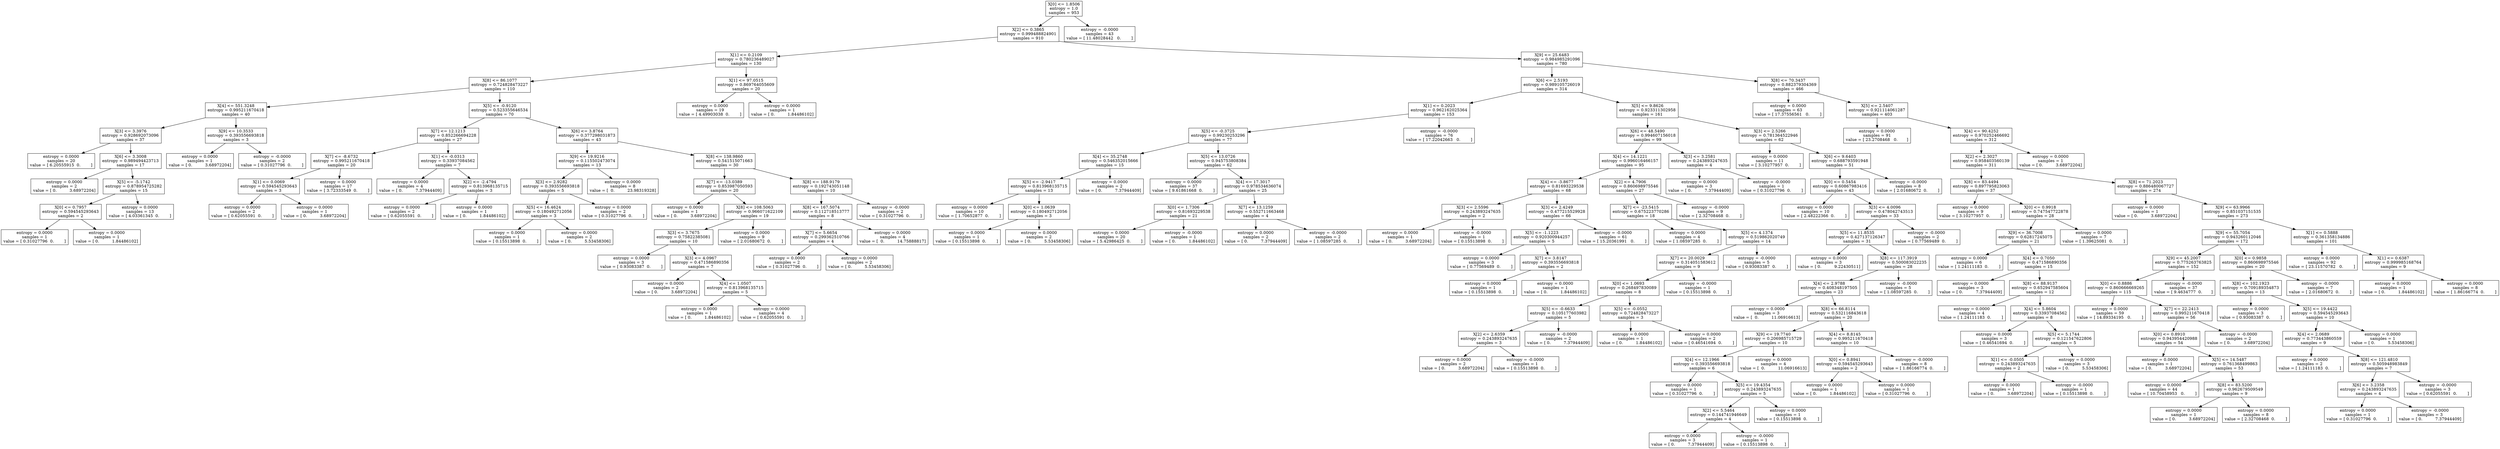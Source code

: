 digraph Tree {
0 [label="X[0] <= 1.8506\nentropy = 1.0\nsamples = 953", shape="box"] ;
1 [label="X[2] <= 0.3865\nentropy = 0.999488824901\nsamples = 910", shape="box"] ;
0 -> 1 ;
2 [label="X[1] <= 0.2109\nentropy = 0.780236489027\nsamples = 130", shape="box"] ;
1 -> 2 ;
3 [label="X[8] <= 86.1077\nentropy = 0.724828473227\nsamples = 110", shape="box"] ;
2 -> 3 ;
4 [label="X[4] <= 551.3248\nentropy = 0.995211670418\nsamples = 40", shape="box"] ;
3 -> 4 ;
5 [label="X[3] <= 3.3976\nentropy = 0.928692073096\nsamples = 37", shape="box"] ;
4 -> 5 ;
6 [label="entropy = 0.0000\nsamples = 20\nvalue = [ 6.20555915  0.        ]", shape="box"] ;
5 -> 6 ;
7 [label="X[6] <= 3.3008\nentropy = 0.989494423713\nsamples = 17", shape="box"] ;
5 -> 7 ;
8 [label="entropy = 0.0000\nsamples = 2\nvalue = [ 0.          3.68972204]", shape="box"] ;
7 -> 8 ;
9 [label="X[5] <= -5.1742\nentropy = 0.878954725282\nsamples = 15", shape="box"] ;
7 -> 9 ;
10 [label="X[0] <= 0.7957\nentropy = 0.594545293643\nsamples = 2", shape="box"] ;
9 -> 10 ;
11 [label="entropy = 0.0000\nsamples = 1\nvalue = [ 0.31027796  0.        ]", shape="box"] ;
10 -> 11 ;
12 [label="entropy = 0.0000\nsamples = 1\nvalue = [ 0.          1.84486102]", shape="box"] ;
10 -> 12 ;
13 [label="entropy = 0.0000\nsamples = 13\nvalue = [ 4.03361345  0.        ]", shape="box"] ;
9 -> 13 ;
14 [label="X[9] <= 10.3533\nentropy = 0.393556693818\nsamples = 3", shape="box"] ;
4 -> 14 ;
15 [label="entropy = 0.0000\nsamples = 1\nvalue = [ 0.          3.68972204]", shape="box"] ;
14 -> 15 ;
16 [label="entropy = -0.0000\nsamples = 2\nvalue = [ 0.31027796  0.        ]", shape="box"] ;
14 -> 16 ;
17 [label="X[5] <= -0.9120\nentropy = 0.523355646534\nsamples = 70", shape="box"] ;
3 -> 17 ;
18 [label="X[7] <= 12.1213\nentropy = 0.852266694228\nsamples = 27", shape="box"] ;
17 -> 18 ;
19 [label="X[7] <= -8.6732\nentropy = 0.995211670418\nsamples = 20", shape="box"] ;
18 -> 19 ;
20 [label="X[1] <= 0.0069\nentropy = 0.594545293643\nsamples = 3", shape="box"] ;
19 -> 20 ;
21 [label="entropy = 0.0000\nsamples = 2\nvalue = [ 0.62055591  0.        ]", shape="box"] ;
20 -> 21 ;
22 [label="entropy = 0.0000\nsamples = 1\nvalue = [ 0.          3.68972204]", shape="box"] ;
20 -> 22 ;
23 [label="entropy = 0.0000\nsamples = 17\nvalue = [ 3.72333549  0.        ]", shape="box"] ;
19 -> 23 ;
24 [label="X[1] <= -0.0313\nentropy = 0.33937084562\nsamples = 7", shape="box"] ;
18 -> 24 ;
25 [label="entropy = 0.0000\nsamples = 4\nvalue = [ 0.          7.37944409]", shape="box"] ;
24 -> 25 ;
26 [label="X[2] <= -2.4794\nentropy = 0.813968135715\nsamples = 3", shape="box"] ;
24 -> 26 ;
27 [label="entropy = 0.0000\nsamples = 2\nvalue = [ 0.62055591  0.        ]", shape="box"] ;
26 -> 27 ;
28 [label="entropy = 0.0000\nsamples = 1\nvalue = [ 0.          1.84486102]", shape="box"] ;
26 -> 28 ;
29 [label="X[6] <= 3.8764\nentropy = 0.377298031873\nsamples = 43", shape="box"] ;
17 -> 29 ;
30 [label="X[9] <= 19.9216\nentropy = 0.115502473074\nsamples = 13", shape="box"] ;
29 -> 30 ;
31 [label="X[3] <= 2.9282\nentropy = 0.393556693818\nsamples = 5", shape="box"] ;
30 -> 31 ;
32 [label="X[5] <= 16.4624\nentropy = 0.180492712056\nsamples = 3", shape="box"] ;
31 -> 32 ;
33 [label="entropy = 0.0000\nsamples = 1\nvalue = [ 0.15513898  0.        ]", shape="box"] ;
32 -> 33 ;
34 [label="entropy = 0.0000\nsamples = 2\nvalue = [ 0.          5.53458306]", shape="box"] ;
32 -> 34 ;
35 [label="entropy = 0.0000\nsamples = 2\nvalue = [ 0.31027796  0.        ]", shape="box"] ;
31 -> 35 ;
36 [label="entropy = 0.0000\nsamples = 8\nvalue = [  0.          23.98319328]", shape="box"] ;
30 -> 36 ;
37 [label="X[8] <= 138.9860\nentropy = 0.541515071663\nsamples = 30", shape="box"] ;
29 -> 37 ;
38 [label="X[7] <= -13.0389\nentropy = 0.853987050593\nsamples = 20", shape="box"] ;
37 -> 38 ;
39 [label="entropy = 0.0000\nsamples = 1\nvalue = [ 0.          3.68972204]", shape="box"] ;
38 -> 39 ;
40 [label="X[8] <= 108.5063\nentropy = 0.966071622109\nsamples = 19", shape="box"] ;
38 -> 40 ;
41 [label="X[3] <= 3.7675\nentropy = 0.75822385081\nsamples = 10", shape="box"] ;
40 -> 41 ;
42 [label="entropy = 0.0000\nsamples = 3\nvalue = [ 0.93083387  0.        ]", shape="box"] ;
41 -> 42 ;
43 [label="X[3] <= 4.0967\nentropy = 0.471586890356\nsamples = 7", shape="box"] ;
41 -> 43 ;
44 [label="entropy = 0.0000\nsamples = 2\nvalue = [ 0.          3.68972204]", shape="box"] ;
43 -> 44 ;
45 [label="X[4] <= 1.0507\nentropy = 0.813968135715\nsamples = 5", shape="box"] ;
43 -> 45 ;
46 [label="entropy = 0.0000\nsamples = 1\nvalue = [ 0.          1.84486102]", shape="box"] ;
45 -> 46 ;
47 [label="entropy = 0.0000\nsamples = 4\nvalue = [ 0.62055591  0.        ]", shape="box"] ;
45 -> 47 ;
48 [label="entropy = 0.0000\nsamples = 9\nvalue = [ 2.01680672  0.        ]", shape="box"] ;
40 -> 48 ;
49 [label="X[8] <= 188.9179\nentropy = 0.192743051148\nsamples = 10", shape="box"] ;
37 -> 49 ;
50 [label="X[8] <= 167.5074\nentropy = 0.112718513777\nsamples = 8", shape="box"] ;
49 -> 50 ;
51 [label="X[7] <= 5.6654\nentropy = 0.299362510766\nsamples = 4", shape="box"] ;
50 -> 51 ;
52 [label="entropy = 0.0000\nsamples = 2\nvalue = [ 0.31027796  0.        ]", shape="box"] ;
51 -> 52 ;
53 [label="entropy = 0.0000\nsamples = 2\nvalue = [ 0.          5.53458306]", shape="box"] ;
51 -> 53 ;
54 [label="entropy = 0.0000\nsamples = 4\nvalue = [  0.          14.75888817]", shape="box"] ;
50 -> 54 ;
55 [label="entropy = -0.0000\nsamples = 2\nvalue = [ 0.31027796  0.        ]", shape="box"] ;
49 -> 55 ;
56 [label="X[1] <= 97.0515\nentropy = 0.869764055609\nsamples = 20", shape="box"] ;
2 -> 56 ;
57 [label="entropy = 0.0000\nsamples = 19\nvalue = [ 4.49903038  0.        ]", shape="box"] ;
56 -> 57 ;
58 [label="entropy = 0.0000\nsamples = 1\nvalue = [ 0.          1.84486102]", shape="box"] ;
56 -> 58 ;
59 [label="X[9] <= 25.6483\nentropy = 0.984985291096\nsamples = 780", shape="box"] ;
1 -> 59 ;
60 [label="X[6] <= 2.5193\nentropy = 0.989105726019\nsamples = 314", shape="box"] ;
59 -> 60 ;
61 [label="X[1] <= 0.2023\nentropy = 0.962162025364\nsamples = 153", shape="box"] ;
60 -> 61 ;
62 [label="X[5] <= -0.3725\nentropy = 0.99230253296\nsamples = 77", shape="box"] ;
61 -> 62 ;
63 [label="X[4] <= 35.2748\nentropy = 0.546352015666\nsamples = 15", shape="box"] ;
62 -> 63 ;
64 [label="X[5] <= -2.9417\nentropy = 0.813968135715\nsamples = 13", shape="box"] ;
63 -> 64 ;
65 [label="entropy = 0.0000\nsamples = 10\nvalue = [ 1.70652877  0.        ]", shape="box"] ;
64 -> 65 ;
66 [label="X[0] <= 1.0639\nentropy = 0.180492712056\nsamples = 3", shape="box"] ;
64 -> 66 ;
67 [label="entropy = 0.0000\nsamples = 1\nvalue = [ 0.15513898  0.        ]", shape="box"] ;
66 -> 67 ;
68 [label="entropy = 0.0000\nsamples = 2\nvalue = [ 0.          5.53458306]", shape="box"] ;
66 -> 68 ;
69 [label="entropy = 0.0000\nsamples = 2\nvalue = [ 0.          7.37944409]", shape="box"] ;
63 -> 69 ;
70 [label="X[5] <= 13.0726\nentropy = 0.945753808384\nsamples = 62", shape="box"] ;
62 -> 70 ;
71 [label="entropy = 0.0000\nsamples = 37\nvalue = [ 9.61861668  0.        ]", shape="box"] ;
70 -> 71 ;
72 [label="X[4] <= 17.3017\nentropy = 0.978534636074\nsamples = 25", shape="box"] ;
70 -> 72 ;
73 [label="X[0] <= 1.7306\nentropy = 0.81693229538\nsamples = 21", shape="box"] ;
72 -> 73 ;
74 [label="entropy = 0.0000\nsamples = 20\nvalue = [ 5.42986425  0.        ]", shape="box"] ;
73 -> 74 ;
75 [label="entropy = -0.0000\nsamples = 1\nvalue = [ 0.          1.84486102]", shape="box"] ;
73 -> 75 ;
76 [label="X[7] <= 13.1259\nentropy = 0.552711663468\nsamples = 4", shape="box"] ;
72 -> 76 ;
77 [label="entropy = 0.0000\nsamples = 2\nvalue = [ 0.          7.37944409]", shape="box"] ;
76 -> 77 ;
78 [label="entropy = -0.0000\nsamples = 2\nvalue = [ 1.08597285  0.        ]", shape="box"] ;
76 -> 78 ;
79 [label="entropy = -0.0000\nsamples = 76\nvalue = [ 17.22042663   0.        ]", shape="box"] ;
61 -> 79 ;
80 [label="X[5] <= 9.8626\nentropy = 0.923311302958\nsamples = 161", shape="box"] ;
60 -> 80 ;
81 [label="X[6] <= 48.5490\nentropy = 0.994607156018\nsamples = 99", shape="box"] ;
80 -> 81 ;
82 [label="X[4] <= 14.1221\nentropy = 0.996016466157\nsamples = 95", shape="box"] ;
81 -> 82 ;
83 [label="X[4] <= -3.8677\nentropy = 0.81693229538\nsamples = 68", shape="box"] ;
82 -> 83 ;
84 [label="X[3] <= 2.5596\nentropy = 0.243893247635\nsamples = 2", shape="box"] ;
83 -> 84 ;
85 [label="entropy = 0.0000\nsamples = 1\nvalue = [ 0.          3.68972204]", shape="box"] ;
84 -> 85 ;
86 [label="entropy = -0.0000\nsamples = 1\nvalue = [ 0.15513898  0.        ]", shape="box"] ;
84 -> 86 ;
87 [label="X[3] <= 2.4249\nentropy = 0.477215529928\nsamples = 66", shape="box"] ;
83 -> 87 ;
88 [label="X[5] <= -1.1223\nentropy = 0.920300944257\nsamples = 5", shape="box"] ;
87 -> 88 ;
89 [label="entropy = 0.0000\nsamples = 3\nvalue = [ 0.77569489  0.        ]", shape="box"] ;
88 -> 89 ;
90 [label="X[7] <= 3.8147\nentropy = 0.393556693818\nsamples = 2", shape="box"] ;
88 -> 90 ;
91 [label="entropy = 0.0000\nsamples = 1\nvalue = [ 0.15513898  0.        ]", shape="box"] ;
90 -> 91 ;
92 [label="entropy = 0.0000\nsamples = 1\nvalue = [ 0.          1.84486102]", shape="box"] ;
90 -> 92 ;
93 [label="entropy = -0.0000\nsamples = 61\nvalue = [ 15.20361991   0.        ]", shape="box"] ;
87 -> 93 ;
94 [label="X[2] <= 4.7906\nentropy = 0.860698975546\nsamples = 27", shape="box"] ;
82 -> 94 ;
95 [label="X[7] <= -23.5415\nentropy = 0.675223770286\nsamples = 18", shape="box"] ;
94 -> 95 ;
96 [label="entropy = 0.0000\nsamples = 4\nvalue = [ 1.08597285  0.        ]", shape="box"] ;
95 -> 96 ;
97 [label="X[5] <= 4.1374\nentropy = 0.519862020749\nsamples = 14", shape="box"] ;
95 -> 97 ;
98 [label="X[7] <= 20.0029\nentropy = 0.314051583612\nsamples = 9", shape="box"] ;
97 -> 98 ;
99 [label="X[0] <= 1.0693\nentropy = 0.268497830089\nsamples = 8", shape="box"] ;
98 -> 99 ;
100 [label="X[5] <= -0.6633\nentropy = 0.105177603982\nsamples = 5", shape="box"] ;
99 -> 100 ;
101 [label="X[2] <= 2.6359\nentropy = 0.243893247635\nsamples = 3", shape="box"] ;
100 -> 101 ;
102 [label="entropy = 0.0000\nsamples = 2\nvalue = [ 0.          3.68972204]", shape="box"] ;
101 -> 102 ;
103 [label="entropy = -0.0000\nsamples = 1\nvalue = [ 0.15513898  0.        ]", shape="box"] ;
101 -> 103 ;
104 [label="entropy = -0.0000\nsamples = 2\nvalue = [ 0.          7.37944409]", shape="box"] ;
100 -> 104 ;
105 [label="X[5] <= -0.0552\nentropy = 0.724828473227\nsamples = 3", shape="box"] ;
99 -> 105 ;
106 [label="entropy = 0.0000\nsamples = 1\nvalue = [ 0.          1.84486102]", shape="box"] ;
105 -> 106 ;
107 [label="entropy = 0.0000\nsamples = 2\nvalue = [ 0.46541694  0.        ]", shape="box"] ;
105 -> 107 ;
108 [label="entropy = -0.0000\nsamples = 1\nvalue = [ 0.15513898  0.        ]", shape="box"] ;
98 -> 108 ;
109 [label="entropy = -0.0000\nsamples = 5\nvalue = [ 0.93083387  0.        ]", shape="box"] ;
97 -> 109 ;
110 [label="entropy = -0.0000\nsamples = 9\nvalue = [ 2.32708468  0.        ]", shape="box"] ;
94 -> 110 ;
111 [label="X[3] <= 3.2581\nentropy = 0.243893247635\nsamples = 4", shape="box"] ;
81 -> 111 ;
112 [label="entropy = 0.0000\nsamples = 3\nvalue = [ 0.          7.37944409]", shape="box"] ;
111 -> 112 ;
113 [label="entropy = -0.0000\nsamples = 1\nvalue = [ 0.31027796  0.        ]", shape="box"] ;
111 -> 113 ;
114 [label="X[3] <= 2.5266\nentropy = 0.781364522946\nsamples = 62", shape="box"] ;
80 -> 114 ;
115 [label="entropy = 0.0000\nsamples = 11\nvalue = [ 3.10277957  0.        ]", shape="box"] ;
114 -> 115 ;
116 [label="X[6] <= 9.6403\nentropy = 0.688793591948\nsamples = 51", shape="box"] ;
114 -> 116 ;
117 [label="X[0] <= 0.5454\nentropy = 0.60867983416\nsamples = 43", shape="box"] ;
116 -> 117 ;
118 [label="entropy = 0.0000\nsamples = 10\nvalue = [ 2.48222366  0.        ]", shape="box"] ;
117 -> 118 ;
119 [label="X[3] <= 4.0096\nentropy = 0.478042743513\nsamples = 33", shape="box"] ;
117 -> 119 ;
120 [label="X[5] <= 11.8535\nentropy = 0.427137126347\nsamples = 31", shape="box"] ;
119 -> 120 ;
121 [label="entropy = 0.0000\nsamples = 3\nvalue = [ 0.          9.22430511]", shape="box"] ;
120 -> 121 ;
122 [label="X[8] <= 117.3919\nentropy = 0.500083022235\nsamples = 28", shape="box"] ;
120 -> 122 ;
123 [label="X[4] <= 2.9788\nentropy = 0.408348197505\nsamples = 23", shape="box"] ;
122 -> 123 ;
124 [label="entropy = 0.0000\nsamples = 3\nvalue = [  0.          11.06916613]", shape="box"] ;
123 -> 124 ;
125 [label="X[8] <= 66.8114\nentropy = 0.532116843618\nsamples = 20", shape="box"] ;
123 -> 125 ;
126 [label="X[9] <= 19.7740\nentropy = 0.206985715729\nsamples = 10", shape="box"] ;
125 -> 126 ;
127 [label="X[4] <= 12.1966\nentropy = 0.393556693818\nsamples = 6", shape="box"] ;
126 -> 127 ;
128 [label="entropy = 0.0000\nsamples = 1\nvalue = [ 0.31027796  0.        ]", shape="box"] ;
127 -> 128 ;
129 [label="X[5] <= 19.4354\nentropy = 0.243893247635\nsamples = 5", shape="box"] ;
127 -> 129 ;
130 [label="X[2] <= 5.5464\nentropy = 0.144741946649\nsamples = 4", shape="box"] ;
129 -> 130 ;
131 [label="entropy = 0.0000\nsamples = 3\nvalue = [ 0.          7.37944409]", shape="box"] ;
130 -> 131 ;
132 [label="entropy = -0.0000\nsamples = 1\nvalue = [ 0.15513898  0.        ]", shape="box"] ;
130 -> 132 ;
133 [label="entropy = 0.0000\nsamples = 1\nvalue = [ 0.15513898  0.        ]", shape="box"] ;
129 -> 133 ;
134 [label="entropy = 0.0000\nsamples = 4\nvalue = [  0.          11.06916613]", shape="box"] ;
126 -> 134 ;
135 [label="X[4] <= 8.8145\nentropy = 0.995211670418\nsamples = 10", shape="box"] ;
125 -> 135 ;
136 [label="X[0] <= 0.8941\nentropy = 0.594545293643\nsamples = 2", shape="box"] ;
135 -> 136 ;
137 [label="entropy = 0.0000\nsamples = 1\nvalue = [ 0.          1.84486102]", shape="box"] ;
136 -> 137 ;
138 [label="entropy = 0.0000\nsamples = 1\nvalue = [ 0.31027796  0.        ]", shape="box"] ;
136 -> 138 ;
139 [label="entropy = -0.0000\nsamples = 8\nvalue = [ 1.86166774  0.        ]", shape="box"] ;
135 -> 139 ;
140 [label="entropy = -0.0000\nsamples = 5\nvalue = [ 1.08597285  0.        ]", shape="box"] ;
122 -> 140 ;
141 [label="entropy = -0.0000\nsamples = 2\nvalue = [ 0.77569489  0.        ]", shape="box"] ;
119 -> 141 ;
142 [label="entropy = -0.0000\nsamples = 8\nvalue = [ 2.01680672  0.        ]", shape="box"] ;
116 -> 142 ;
143 [label="X[8] <= 70.3437\nentropy = 0.882379304369\nsamples = 466", shape="box"] ;
59 -> 143 ;
144 [label="entropy = 0.0000\nsamples = 63\nvalue = [ 17.37556561   0.        ]", shape="box"] ;
143 -> 144 ;
145 [label="X[5] <= 2.5407\nentropy = 0.921114061287\nsamples = 403", shape="box"] ;
143 -> 145 ;
146 [label="entropy = 0.0000\nsamples = 91\nvalue = [ 23.2708468   0.       ]", shape="box"] ;
145 -> 146 ;
147 [label="X[4] <= 90.4252\nentropy = 0.970252466692\nsamples = 312", shape="box"] ;
145 -> 147 ;
148 [label="X[2] <= 2.3027\nentropy = 0.958403560139\nsamples = 311", shape="box"] ;
147 -> 148 ;
149 [label="X[8] <= 83.4494\nentropy = 0.897795823063\nsamples = 37", shape="box"] ;
148 -> 149 ;
150 [label="entropy = 0.0000\nsamples = 9\nvalue = [ 3.10277957  0.        ]", shape="box"] ;
149 -> 150 ;
151 [label="X[0] <= 0.9918\nentropy = 0.747547722878\nsamples = 28", shape="box"] ;
149 -> 151 ;
152 [label="X[9] <= 36.7008\nentropy = 0.62817245075\nsamples = 21", shape="box"] ;
151 -> 152 ;
153 [label="entropy = 0.0000\nsamples = 6\nvalue = [ 1.24111183  0.        ]", shape="box"] ;
152 -> 153 ;
154 [label="X[4] <= 0.7050\nentropy = 0.471586890356\nsamples = 15", shape="box"] ;
152 -> 154 ;
155 [label="entropy = 0.0000\nsamples = 3\nvalue = [ 0.          7.37944409]", shape="box"] ;
154 -> 155 ;
156 [label="X[8] <= 88.9137\nentropy = 0.652947585604\nsamples = 12", shape="box"] ;
154 -> 156 ;
157 [label="entropy = 0.0000\nsamples = 4\nvalue = [ 1.24111183  0.        ]", shape="box"] ;
156 -> 157 ;
158 [label="X[4] <= 5.8604\nentropy = 0.33937084562\nsamples = 8", shape="box"] ;
156 -> 158 ;
159 [label="entropy = 0.0000\nsamples = 3\nvalue = [ 0.46541694  0.        ]", shape="box"] ;
158 -> 159 ;
160 [label="X[5] <= 5.1744\nentropy = 0.121547622806\nsamples = 5", shape="box"] ;
158 -> 160 ;
161 [label="X[1] <= -0.0505\nentropy = 0.243893247635\nsamples = 2", shape="box"] ;
160 -> 161 ;
162 [label="entropy = 0.0000\nsamples = 1\nvalue = [ 0.          3.68972204]", shape="box"] ;
161 -> 162 ;
163 [label="entropy = -0.0000\nsamples = 1\nvalue = [ 0.15513898  0.        ]", shape="box"] ;
161 -> 163 ;
164 [label="entropy = 0.0000\nsamples = 3\nvalue = [ 0.          5.53458306]", shape="box"] ;
160 -> 164 ;
165 [label="entropy = 0.0000\nsamples = 7\nvalue = [ 1.39625081  0.        ]", shape="box"] ;
151 -> 165 ;
166 [label="X[8] <= 71.2023\nentropy = 0.886480067727\nsamples = 274", shape="box"] ;
148 -> 166 ;
167 [label="entropy = 0.0000\nsamples = 1\nvalue = [ 0.          3.68972204]", shape="box"] ;
166 -> 167 ;
168 [label="X[9] <= 63.9966\nentropy = 0.851037151535\nsamples = 273", shape="box"] ;
166 -> 168 ;
169 [label="X[9] <= 55.7054\nentropy = 0.943260112046\nsamples = 172", shape="box"] ;
168 -> 169 ;
170 [label="X[9] <= 45.2007\nentropy = 0.775263763825\nsamples = 152", shape="box"] ;
169 -> 170 ;
171 [label="X[0] <= 0.8886\nentropy = 0.860666669265\nsamples = 115", shape="box"] ;
170 -> 171 ;
172 [label="entropy = 0.0000\nsamples = 59\nvalue = [ 14.89334195   0.        ]", shape="box"] ;
171 -> 172 ;
173 [label="X[7] <= 22.2413\nentropy = 0.995211670418\nsamples = 56", shape="box"] ;
171 -> 173 ;
174 [label="X[0] <= 0.8910\nentropy = 0.943954420988\nsamples = 54", shape="box"] ;
173 -> 174 ;
175 [label="entropy = 0.0000\nsamples = 1\nvalue = [ 0.          3.68972204]", shape="box"] ;
174 -> 175 ;
176 [label="X[5] <= 14.5487\nentropy = 0.761368499863\nsamples = 53", shape="box"] ;
174 -> 176 ;
177 [label="entropy = 0.0000\nsamples = 44\nvalue = [ 10.70458953   0.        ]", shape="box"] ;
176 -> 177 ;
178 [label="X[8] <= 83.5200\nentropy = 0.962679509549\nsamples = 9", shape="box"] ;
176 -> 178 ;
179 [label="entropy = 0.0000\nsamples = 1\nvalue = [ 0.          3.68972204]", shape="box"] ;
178 -> 179 ;
180 [label="entropy = 0.0000\nsamples = 8\nvalue = [ 2.32708468  0.        ]", shape="box"] ;
178 -> 180 ;
181 [label="entropy = -0.0000\nsamples = 2\nvalue = [ 0.          3.68972204]", shape="box"] ;
173 -> 181 ;
182 [label="entropy = -0.0000\nsamples = 37\nvalue = [ 9.4634777  0.       ]", shape="box"] ;
170 -> 182 ;
183 [label="X[0] <= 0.9858\nentropy = 0.860698975546\nsamples = 20", shape="box"] ;
169 -> 183 ;
184 [label="X[8] <= 102.1923\nentropy = 0.709189354873\nsamples = 13", shape="box"] ;
183 -> 184 ;
185 [label="entropy = 0.0000\nsamples = 3\nvalue = [ 0.93083387  0.        ]", shape="box"] ;
184 -> 185 ;
186 [label="X[5] <= 19.4422\nentropy = 0.594545293643\nsamples = 10", shape="box"] ;
184 -> 186 ;
187 [label="X[4] <= 2.0689\nentropy = 0.773443860559\nsamples = 9", shape="box"] ;
186 -> 187 ;
188 [label="entropy = 0.0000\nsamples = 2\nvalue = [ 1.24111183  0.        ]", shape="box"] ;
187 -> 188 ;
189 [label="X[8] <= 121.4810\nentropy = 0.505948983849\nsamples = 7", shape="box"] ;
187 -> 189 ;
190 [label="X[6] <= 3.2358\nentropy = 0.243893247635\nsamples = 4", shape="box"] ;
189 -> 190 ;
191 [label="entropy = 0.0000\nsamples = 1\nvalue = [ 0.31027796  0.        ]", shape="box"] ;
190 -> 191 ;
192 [label="entropy = -0.0000\nsamples = 3\nvalue = [ 0.          7.37944409]", shape="box"] ;
190 -> 192 ;
193 [label="entropy = -0.0000\nsamples = 3\nvalue = [ 0.62055591  0.        ]", shape="box"] ;
189 -> 193 ;
194 [label="entropy = 0.0000\nsamples = 1\nvalue = [ 0.          5.53458306]", shape="box"] ;
186 -> 194 ;
195 [label="entropy = -0.0000\nsamples = 7\nvalue = [ 2.01680672  0.        ]", shape="box"] ;
183 -> 195 ;
196 [label="X[1] <= 0.5888\nentropy = 0.361358134886\nsamples = 101", shape="box"] ;
168 -> 196 ;
197 [label="entropy = 0.0000\nsamples = 92\nvalue = [ 23.11570782   0.        ]", shape="box"] ;
196 -> 197 ;
198 [label="X[1] <= 0.6387\nentropy = 0.999985168764\nsamples = 9", shape="box"] ;
196 -> 198 ;
199 [label="entropy = 0.0000\nsamples = 1\nvalue = [ 0.          1.84486102]", shape="box"] ;
198 -> 199 ;
200 [label="entropy = 0.0000\nsamples = 8\nvalue = [ 1.86166774  0.        ]", shape="box"] ;
198 -> 200 ;
201 [label="entropy = 0.0000\nsamples = 1\nvalue = [ 0.          3.68972204]", shape="box"] ;
147 -> 201 ;
202 [label="entropy = -0.0000\nsamples = 43\nvalue = [ 11.48028442   0.        ]", shape="box"] ;
0 -> 202 ;
}